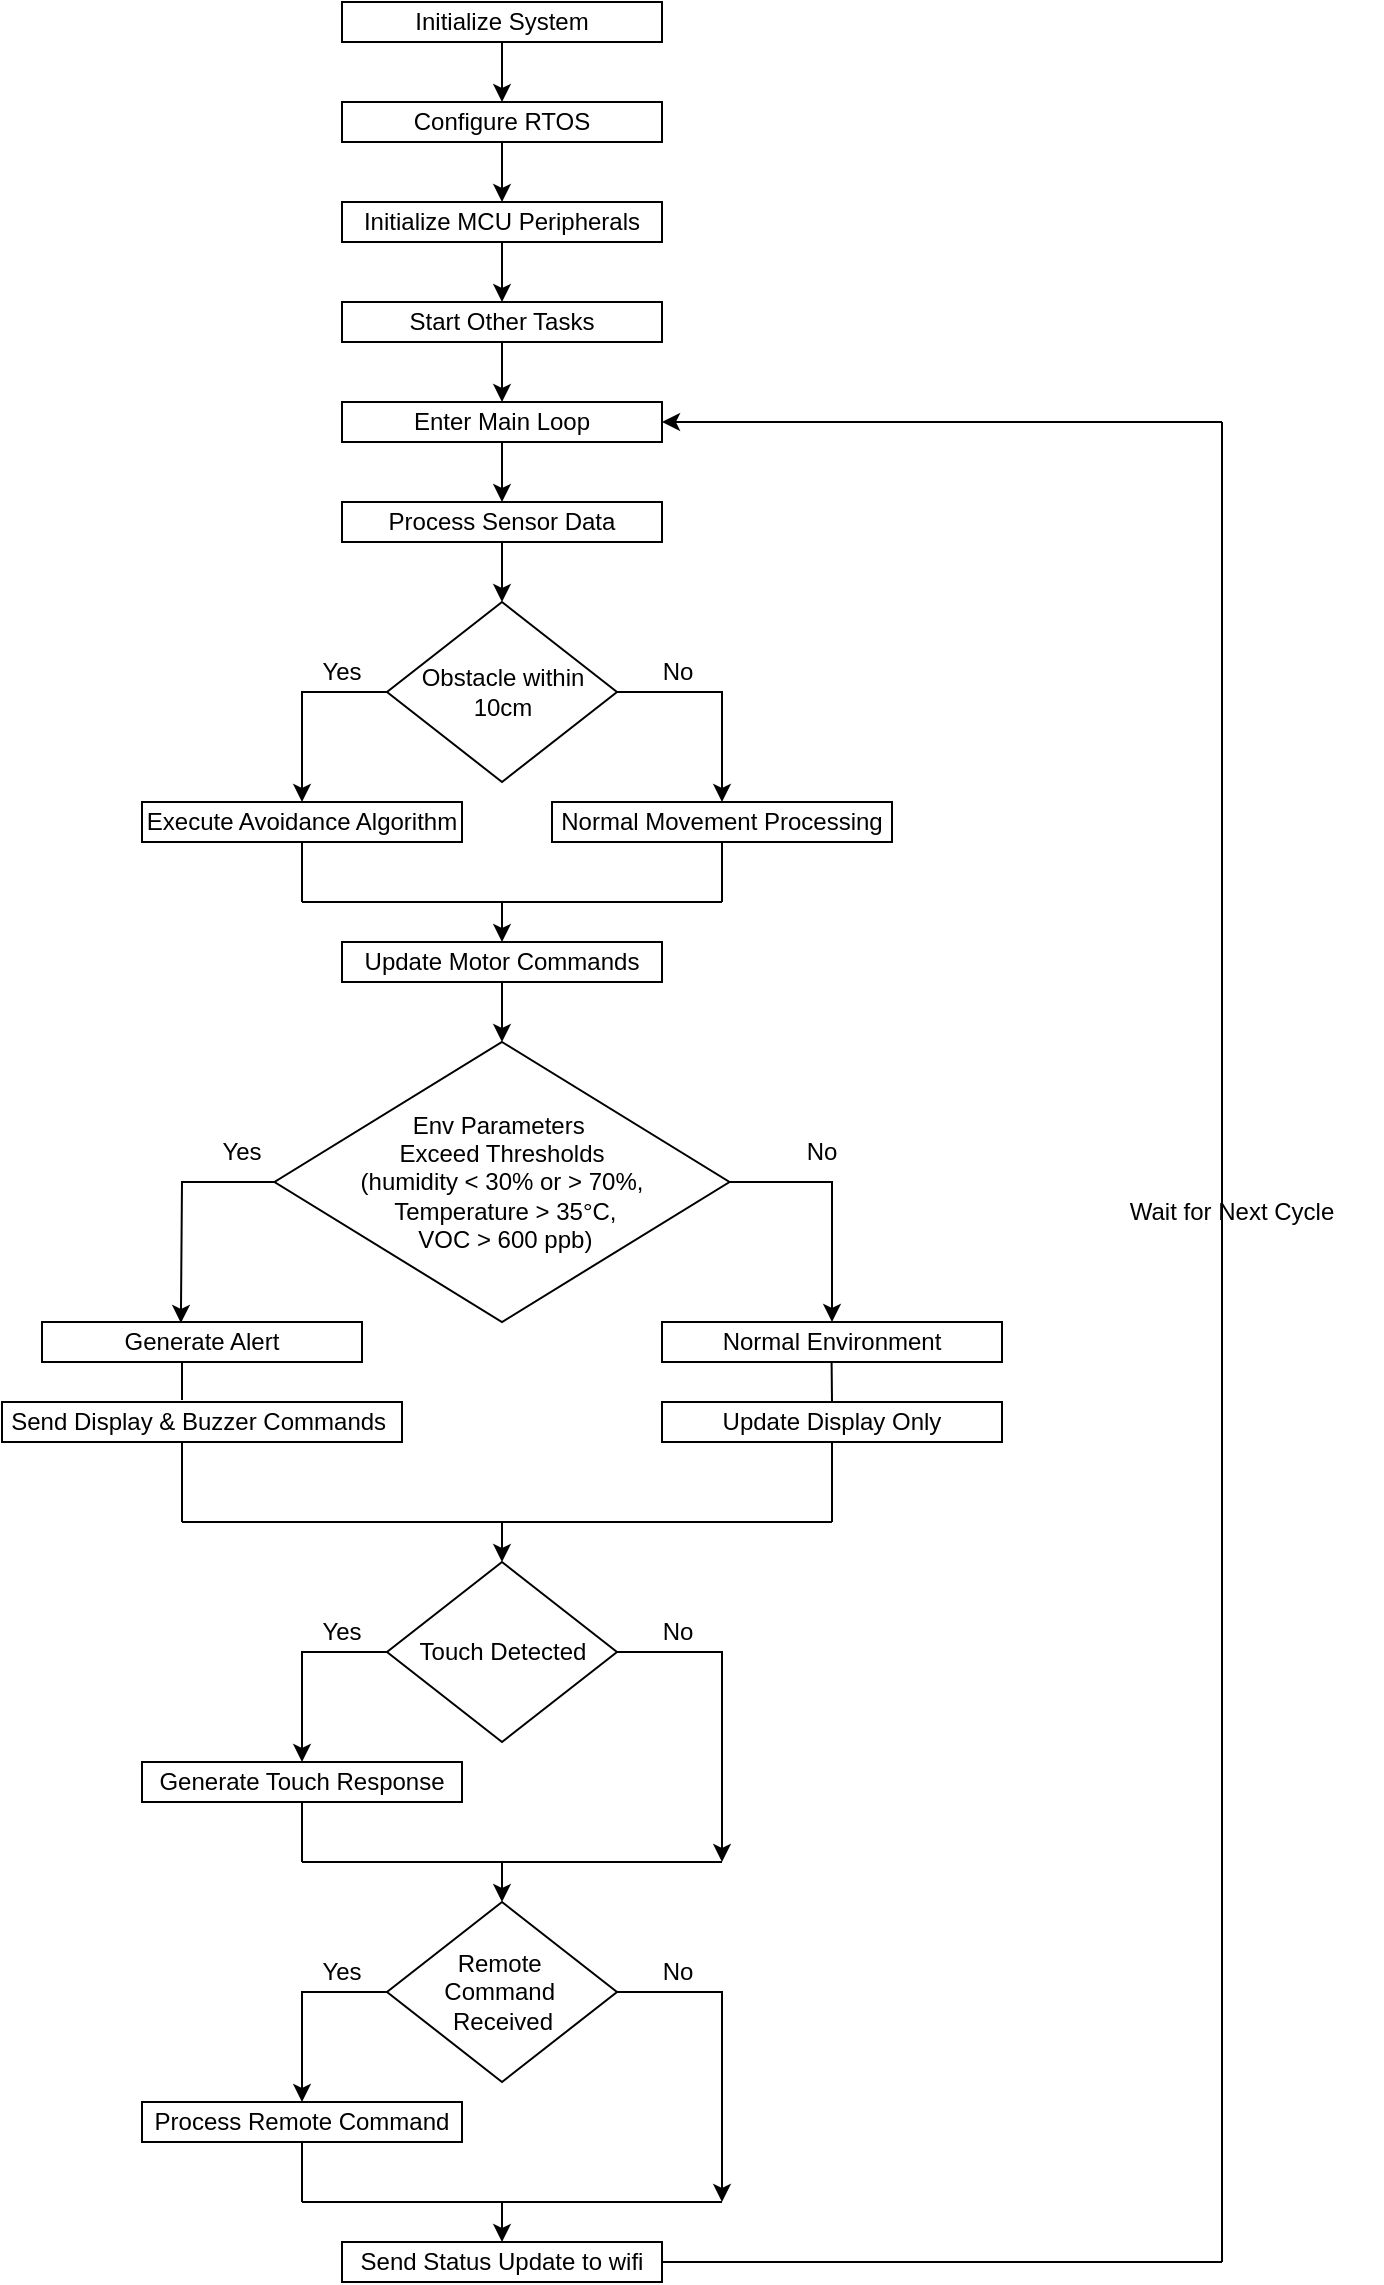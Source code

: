 <mxfile version="26.1.1">
  <diagram name="Page-1" id="9E7J-d7g6EkrMtDET_1V">
    <mxGraphModel dx="1590" dy="930" grid="1" gridSize="10" guides="1" tooltips="1" connect="1" arrows="1" fold="1" page="1" pageScale="1" pageWidth="1100" pageHeight="1700" math="0" shadow="0">
      <root>
        <mxCell id="0" />
        <mxCell id="1" parent="0" />
        <mxCell id="GVKvwJbg8GZK7_mUYSOx-1" value="Initialize System" style="rounded=0;whiteSpace=wrap;html=1;" vertex="1" parent="1">
          <mxGeometry x="320" y="30" width="160" height="20" as="geometry" />
        </mxCell>
        <mxCell id="GVKvwJbg8GZK7_mUYSOx-2" value="Configure RTOS" style="rounded=0;whiteSpace=wrap;html=1;" vertex="1" parent="1">
          <mxGeometry x="320" y="80" width="160" height="20" as="geometry" />
        </mxCell>
        <mxCell id="GVKvwJbg8GZK7_mUYSOx-3" value="Initialize MCU Peripherals" style="rounded=0;whiteSpace=wrap;html=1;" vertex="1" parent="1">
          <mxGeometry x="320" y="130" width="160" height="20" as="geometry" />
        </mxCell>
        <mxCell id="GVKvwJbg8GZK7_mUYSOx-4" value="Start Other Tasks" style="rounded=0;whiteSpace=wrap;html=1;" vertex="1" parent="1">
          <mxGeometry x="320" y="180" width="160" height="20" as="geometry" />
        </mxCell>
        <mxCell id="GVKvwJbg8GZK7_mUYSOx-5" value="Enter Main Loop" style="rounded=0;whiteSpace=wrap;html=1;" vertex="1" parent="1">
          <mxGeometry x="320" y="230" width="160" height="20" as="geometry" />
        </mxCell>
        <mxCell id="GVKvwJbg8GZK7_mUYSOx-6" value="Process Sensor Data" style="rounded=0;whiteSpace=wrap;html=1;" vertex="1" parent="1">
          <mxGeometry x="320" y="280" width="160" height="20" as="geometry" />
        </mxCell>
        <mxCell id="GVKvwJbg8GZK7_mUYSOx-7" value="Obstacle within 10cm" style="rhombus;whiteSpace=wrap;html=1;" vertex="1" parent="1">
          <mxGeometry x="342.5" y="330" width="115" height="90" as="geometry" />
        </mxCell>
        <mxCell id="GVKvwJbg8GZK7_mUYSOx-8" value="Execute Avoidance Algorithm" style="rounded=0;whiteSpace=wrap;html=1;" vertex="1" parent="1">
          <mxGeometry x="220" y="430" width="160" height="20" as="geometry" />
        </mxCell>
        <mxCell id="GVKvwJbg8GZK7_mUYSOx-9" value="Normal Movement Processing" style="rounded=0;whiteSpace=wrap;html=1;" vertex="1" parent="1">
          <mxGeometry x="425" y="430" width="170" height="20" as="geometry" />
        </mxCell>
        <mxCell id="GVKvwJbg8GZK7_mUYSOx-10" value="Update Motor Commands" style="rounded=0;whiteSpace=wrap;html=1;" vertex="1" parent="1">
          <mxGeometry x="320" y="500" width="160" height="20" as="geometry" />
        </mxCell>
        <mxCell id="GVKvwJbg8GZK7_mUYSOx-11" value="" style="endArrow=classic;html=1;rounded=0;exitX=0;exitY=0.5;exitDx=0;exitDy=0;entryX=0.5;entryY=0;entryDx=0;entryDy=0;" edge="1" parent="1" source="GVKvwJbg8GZK7_mUYSOx-7" target="GVKvwJbg8GZK7_mUYSOx-8">
          <mxGeometry width="50" height="50" relative="1" as="geometry">
            <mxPoint x="350" y="480" as="sourcePoint" />
            <mxPoint x="400" y="430" as="targetPoint" />
            <Array as="points">
              <mxPoint x="300" y="375" />
            </Array>
          </mxGeometry>
        </mxCell>
        <mxCell id="GVKvwJbg8GZK7_mUYSOx-12" value="" style="endArrow=classic;html=1;rounded=0;exitX=1;exitY=0.5;exitDx=0;exitDy=0;entryX=0.5;entryY=0;entryDx=0;entryDy=0;" edge="1" parent="1" source="GVKvwJbg8GZK7_mUYSOx-7" target="GVKvwJbg8GZK7_mUYSOx-9">
          <mxGeometry width="50" height="50" relative="1" as="geometry">
            <mxPoint x="353" y="385" as="sourcePoint" />
            <mxPoint x="310" y="440" as="targetPoint" />
            <Array as="points">
              <mxPoint x="510" y="375" />
            </Array>
          </mxGeometry>
        </mxCell>
        <mxCell id="GVKvwJbg8GZK7_mUYSOx-14" value="" style="endArrow=none;html=1;rounded=0;exitX=0.5;exitY=1;exitDx=0;exitDy=0;" edge="1" parent="1" source="GVKvwJbg8GZK7_mUYSOx-8">
          <mxGeometry width="50" height="50" relative="1" as="geometry">
            <mxPoint x="350" y="480" as="sourcePoint" />
            <mxPoint x="300" y="480" as="targetPoint" />
          </mxGeometry>
        </mxCell>
        <mxCell id="GVKvwJbg8GZK7_mUYSOx-15" value="" style="endArrow=none;html=1;rounded=0;exitX=0.5;exitY=1;exitDx=0;exitDy=0;" edge="1" parent="1" source="GVKvwJbg8GZK7_mUYSOx-9">
          <mxGeometry width="50" height="50" relative="1" as="geometry">
            <mxPoint x="310" y="460" as="sourcePoint" />
            <mxPoint x="510" y="480" as="targetPoint" />
          </mxGeometry>
        </mxCell>
        <mxCell id="GVKvwJbg8GZK7_mUYSOx-16" value="" style="endArrow=none;html=1;rounded=0;" edge="1" parent="1">
          <mxGeometry width="50" height="50" relative="1" as="geometry">
            <mxPoint x="300" y="480" as="sourcePoint" />
            <mxPoint x="510" y="480" as="targetPoint" />
          </mxGeometry>
        </mxCell>
        <mxCell id="GVKvwJbg8GZK7_mUYSOx-17" value="" style="endArrow=classic;html=1;rounded=0;entryX=0.5;entryY=0;entryDx=0;entryDy=0;" edge="1" parent="1" target="GVKvwJbg8GZK7_mUYSOx-10">
          <mxGeometry width="50" height="50" relative="1" as="geometry">
            <mxPoint x="400" y="480" as="sourcePoint" />
            <mxPoint x="400" y="430" as="targetPoint" />
          </mxGeometry>
        </mxCell>
        <mxCell id="GVKvwJbg8GZK7_mUYSOx-18" value="Yes" style="text;html=1;align=center;verticalAlign=middle;whiteSpace=wrap;rounded=0;" vertex="1" parent="1">
          <mxGeometry x="290" y="350" width="60" height="30" as="geometry" />
        </mxCell>
        <mxCell id="GVKvwJbg8GZK7_mUYSOx-19" value="No" style="text;html=1;align=center;verticalAlign=middle;whiteSpace=wrap;rounded=0;" vertex="1" parent="1">
          <mxGeometry x="457.5" y="350" width="60" height="30" as="geometry" />
        </mxCell>
        <mxCell id="GVKvwJbg8GZK7_mUYSOx-20" value="Env Parameters&amp;nbsp;&lt;div&gt;Exceed Thresholds&lt;div&gt;(humidity &amp;lt; 30% or &amp;gt; 70%,&lt;/div&gt;&lt;div&gt;&amp;nbsp;Temperature &amp;gt; 35°C,&lt;/div&gt;&lt;div&gt;&amp;nbsp;VOC &amp;gt; 600 ppb)&lt;/div&gt;&lt;/div&gt;" style="rhombus;whiteSpace=wrap;html=1;" vertex="1" parent="1">
          <mxGeometry x="286.25" y="550" width="227.5" height="140" as="geometry" />
        </mxCell>
        <mxCell id="GVKvwJbg8GZK7_mUYSOx-21" value="Generate Alert" style="rounded=0;whiteSpace=wrap;html=1;" vertex="1" parent="1">
          <mxGeometry x="170" y="690" width="160" height="20" as="geometry" />
        </mxCell>
        <mxCell id="GVKvwJbg8GZK7_mUYSOx-22" value="Normal Environment" style="rounded=0;whiteSpace=wrap;html=1;" vertex="1" parent="1">
          <mxGeometry x="480" y="690" width="170" height="20" as="geometry" />
        </mxCell>
        <mxCell id="GVKvwJbg8GZK7_mUYSOx-26" value="" style="endArrow=none;html=1;rounded=0;" edge="1" parent="1">
          <mxGeometry width="50" height="50" relative="1" as="geometry">
            <mxPoint x="240" y="710" as="sourcePoint" />
            <mxPoint x="240" y="729" as="targetPoint" />
          </mxGeometry>
        </mxCell>
        <mxCell id="GVKvwJbg8GZK7_mUYSOx-28" value="" style="endArrow=none;html=1;rounded=0;" edge="1" parent="1">
          <mxGeometry width="50" height="50" relative="1" as="geometry">
            <mxPoint x="240" y="790" as="sourcePoint" />
            <mxPoint x="565" y="790" as="targetPoint" />
          </mxGeometry>
        </mxCell>
        <mxCell id="GVKvwJbg8GZK7_mUYSOx-29" value="" style="endArrow=classic;html=1;rounded=0;entryX=0.5;entryY=0;entryDx=0;entryDy=0;" edge="1" parent="1">
          <mxGeometry width="50" height="50" relative="1" as="geometry">
            <mxPoint x="400" y="790" as="sourcePoint" />
            <mxPoint x="400" y="810" as="targetPoint" />
          </mxGeometry>
        </mxCell>
        <mxCell id="GVKvwJbg8GZK7_mUYSOx-30" value="Yes" style="text;html=1;align=center;verticalAlign=middle;whiteSpace=wrap;rounded=0;" vertex="1" parent="1">
          <mxGeometry x="240" y="590" width="60" height="30" as="geometry" />
        </mxCell>
        <mxCell id="GVKvwJbg8GZK7_mUYSOx-31" value="No" style="text;html=1;align=center;verticalAlign=middle;whiteSpace=wrap;rounded=0;" vertex="1" parent="1">
          <mxGeometry x="530" y="590" width="60" height="30" as="geometry" />
        </mxCell>
        <mxCell id="GVKvwJbg8GZK7_mUYSOx-33" value="" style="endArrow=classic;html=1;rounded=0;exitX=0;exitY=0.5;exitDx=0;exitDy=0;entryX=0.434;entryY=0.025;entryDx=0;entryDy=0;entryPerimeter=0;" edge="1" parent="1" source="GVKvwJbg8GZK7_mUYSOx-20" target="GVKvwJbg8GZK7_mUYSOx-21">
          <mxGeometry width="50" height="50" relative="1" as="geometry">
            <mxPoint x="350" y="680" as="sourcePoint" />
            <mxPoint x="400" y="630" as="targetPoint" />
            <Array as="points">
              <mxPoint x="240" y="620" />
            </Array>
          </mxGeometry>
        </mxCell>
        <mxCell id="GVKvwJbg8GZK7_mUYSOx-34" value="" style="endArrow=classic;html=1;rounded=0;entryX=0.5;entryY=0;entryDx=0;entryDy=0;exitX=1;exitY=0.5;exitDx=0;exitDy=0;" edge="1" parent="1" source="GVKvwJbg8GZK7_mUYSOx-20" target="GVKvwJbg8GZK7_mUYSOx-22">
          <mxGeometry width="50" height="50" relative="1" as="geometry">
            <mxPoint x="350" y="740" as="sourcePoint" />
            <mxPoint x="400" y="690" as="targetPoint" />
            <Array as="points">
              <mxPoint x="565" y="620" />
            </Array>
          </mxGeometry>
        </mxCell>
        <mxCell id="GVKvwJbg8GZK7_mUYSOx-35" value="Send Display &amp;amp; Buzzer Commands&amp;nbsp;" style="rounded=0;whiteSpace=wrap;html=1;" vertex="1" parent="1">
          <mxGeometry x="150" y="730" width="200" height="20" as="geometry" />
        </mxCell>
        <mxCell id="GVKvwJbg8GZK7_mUYSOx-37" value="Update Display Only" style="rounded=0;whiteSpace=wrap;html=1;" vertex="1" parent="1">
          <mxGeometry x="480" y="730" width="170" height="20" as="geometry" />
        </mxCell>
        <mxCell id="GVKvwJbg8GZK7_mUYSOx-38" value="" style="endArrow=none;html=1;rounded=0;entryX=0.5;entryY=0;entryDx=0;entryDy=0;" edge="1" parent="1" target="GVKvwJbg8GZK7_mUYSOx-37">
          <mxGeometry width="50" height="50" relative="1" as="geometry">
            <mxPoint x="564.8" y="710" as="sourcePoint" />
            <mxPoint x="564.8" y="729" as="targetPoint" />
          </mxGeometry>
        </mxCell>
        <mxCell id="GVKvwJbg8GZK7_mUYSOx-39" value="" style="endArrow=none;html=1;rounded=0;" edge="1" parent="1">
          <mxGeometry width="50" height="50" relative="1" as="geometry">
            <mxPoint x="240" y="790" as="sourcePoint" />
            <mxPoint x="240" y="750" as="targetPoint" />
          </mxGeometry>
        </mxCell>
        <mxCell id="GVKvwJbg8GZK7_mUYSOx-41" value="" style="endArrow=none;html=1;rounded=0;entryX=0.5;entryY=1;entryDx=0;entryDy=0;" edge="1" parent="1" target="GVKvwJbg8GZK7_mUYSOx-37">
          <mxGeometry width="50" height="50" relative="1" as="geometry">
            <mxPoint x="565" y="790" as="sourcePoint" />
            <mxPoint x="600" y="730" as="targetPoint" />
          </mxGeometry>
        </mxCell>
        <mxCell id="GVKvwJbg8GZK7_mUYSOx-42" value="Touch Detected" style="rhombus;whiteSpace=wrap;html=1;" vertex="1" parent="1">
          <mxGeometry x="342.5" y="810" width="115" height="90" as="geometry" />
        </mxCell>
        <mxCell id="GVKvwJbg8GZK7_mUYSOx-43" value="Generate Touch Response" style="rounded=0;whiteSpace=wrap;html=1;" vertex="1" parent="1">
          <mxGeometry x="220" y="910" width="160" height="20" as="geometry" />
        </mxCell>
        <mxCell id="GVKvwJbg8GZK7_mUYSOx-46" value="" style="endArrow=classic;html=1;rounded=0;exitX=0;exitY=0.5;exitDx=0;exitDy=0;entryX=0.5;entryY=0;entryDx=0;entryDy=0;" edge="1" parent="1" source="GVKvwJbg8GZK7_mUYSOx-42" target="GVKvwJbg8GZK7_mUYSOx-43">
          <mxGeometry width="50" height="50" relative="1" as="geometry">
            <mxPoint x="350" y="960" as="sourcePoint" />
            <mxPoint x="400" y="910" as="targetPoint" />
            <Array as="points">
              <mxPoint x="300" y="855" />
            </Array>
          </mxGeometry>
        </mxCell>
        <mxCell id="GVKvwJbg8GZK7_mUYSOx-47" value="" style="endArrow=classic;html=1;rounded=0;exitX=1;exitY=0.5;exitDx=0;exitDy=0;" edge="1" parent="1" source="GVKvwJbg8GZK7_mUYSOx-42">
          <mxGeometry width="50" height="50" relative="1" as="geometry">
            <mxPoint x="353" y="865" as="sourcePoint" />
            <mxPoint x="510" y="960" as="targetPoint" />
            <Array as="points">
              <mxPoint x="510" y="855" />
            </Array>
          </mxGeometry>
        </mxCell>
        <mxCell id="GVKvwJbg8GZK7_mUYSOx-48" value="" style="endArrow=none;html=1;rounded=0;exitX=0.5;exitY=1;exitDx=0;exitDy=0;" edge="1" parent="1" source="GVKvwJbg8GZK7_mUYSOx-43">
          <mxGeometry width="50" height="50" relative="1" as="geometry">
            <mxPoint x="350" y="960" as="sourcePoint" />
            <mxPoint x="300" y="960" as="targetPoint" />
          </mxGeometry>
        </mxCell>
        <mxCell id="GVKvwJbg8GZK7_mUYSOx-50" value="" style="endArrow=none;html=1;rounded=0;" edge="1" parent="1">
          <mxGeometry width="50" height="50" relative="1" as="geometry">
            <mxPoint x="300" y="960" as="sourcePoint" />
            <mxPoint x="510" y="960" as="targetPoint" />
          </mxGeometry>
        </mxCell>
        <mxCell id="GVKvwJbg8GZK7_mUYSOx-51" value="" style="endArrow=classic;html=1;rounded=0;entryX=0.5;entryY=0;entryDx=0;entryDy=0;" edge="1" parent="1">
          <mxGeometry width="50" height="50" relative="1" as="geometry">
            <mxPoint x="400" y="960" as="sourcePoint" />
            <mxPoint x="400" y="980" as="targetPoint" />
          </mxGeometry>
        </mxCell>
        <mxCell id="GVKvwJbg8GZK7_mUYSOx-52" value="Yes" style="text;html=1;align=center;verticalAlign=middle;whiteSpace=wrap;rounded=0;" vertex="1" parent="1">
          <mxGeometry x="290" y="830" width="60" height="30" as="geometry" />
        </mxCell>
        <mxCell id="GVKvwJbg8GZK7_mUYSOx-53" value="No" style="text;html=1;align=center;verticalAlign=middle;whiteSpace=wrap;rounded=0;" vertex="1" parent="1">
          <mxGeometry x="457.5" y="830" width="60" height="30" as="geometry" />
        </mxCell>
        <mxCell id="GVKvwJbg8GZK7_mUYSOx-65" value="Remote&amp;nbsp;&lt;div&gt;Command&amp;nbsp;&lt;div&gt;Received&lt;/div&gt;&lt;/div&gt;" style="rhombus;whiteSpace=wrap;html=1;" vertex="1" parent="1">
          <mxGeometry x="342.5" y="980" width="115" height="90" as="geometry" />
        </mxCell>
        <mxCell id="GVKvwJbg8GZK7_mUYSOx-66" value="Process Remote Command" style="rounded=0;whiteSpace=wrap;html=1;" vertex="1" parent="1">
          <mxGeometry x="220" y="1080" width="160" height="20" as="geometry" />
        </mxCell>
        <mxCell id="GVKvwJbg8GZK7_mUYSOx-68" value="Send Status Update to wifi" style="rounded=0;whiteSpace=wrap;html=1;" vertex="1" parent="1">
          <mxGeometry x="320" y="1150" width="160" height="20" as="geometry" />
        </mxCell>
        <mxCell id="GVKvwJbg8GZK7_mUYSOx-69" value="" style="endArrow=classic;html=1;rounded=0;exitX=0;exitY=0.5;exitDx=0;exitDy=0;entryX=0.5;entryY=0;entryDx=0;entryDy=0;" edge="1" parent="1" source="GVKvwJbg8GZK7_mUYSOx-65" target="GVKvwJbg8GZK7_mUYSOx-66">
          <mxGeometry width="50" height="50" relative="1" as="geometry">
            <mxPoint x="350" y="1130" as="sourcePoint" />
            <mxPoint x="400" y="1080" as="targetPoint" />
            <Array as="points">
              <mxPoint x="300" y="1025" />
            </Array>
          </mxGeometry>
        </mxCell>
        <mxCell id="GVKvwJbg8GZK7_mUYSOx-70" value="" style="endArrow=classic;html=1;rounded=0;exitX=1;exitY=0.5;exitDx=0;exitDy=0;" edge="1" parent="1" source="GVKvwJbg8GZK7_mUYSOx-65">
          <mxGeometry width="50" height="50" relative="1" as="geometry">
            <mxPoint x="353" y="1035" as="sourcePoint" />
            <mxPoint x="510" y="1130" as="targetPoint" />
            <Array as="points">
              <mxPoint x="510" y="1025" />
            </Array>
          </mxGeometry>
        </mxCell>
        <mxCell id="GVKvwJbg8GZK7_mUYSOx-71" value="" style="endArrow=none;html=1;rounded=0;exitX=0.5;exitY=1;exitDx=0;exitDy=0;" edge="1" parent="1" source="GVKvwJbg8GZK7_mUYSOx-66">
          <mxGeometry width="50" height="50" relative="1" as="geometry">
            <mxPoint x="350" y="1130" as="sourcePoint" />
            <mxPoint x="300" y="1130" as="targetPoint" />
          </mxGeometry>
        </mxCell>
        <mxCell id="GVKvwJbg8GZK7_mUYSOx-73" value="" style="endArrow=none;html=1;rounded=0;" edge="1" parent="1">
          <mxGeometry width="50" height="50" relative="1" as="geometry">
            <mxPoint x="300" y="1130" as="sourcePoint" />
            <mxPoint x="510" y="1130" as="targetPoint" />
          </mxGeometry>
        </mxCell>
        <mxCell id="GVKvwJbg8GZK7_mUYSOx-74" value="" style="endArrow=classic;html=1;rounded=0;entryX=0.5;entryY=0;entryDx=0;entryDy=0;" edge="1" parent="1" target="GVKvwJbg8GZK7_mUYSOx-68">
          <mxGeometry width="50" height="50" relative="1" as="geometry">
            <mxPoint x="400" y="1130" as="sourcePoint" />
            <mxPoint x="400" y="1080" as="targetPoint" />
          </mxGeometry>
        </mxCell>
        <mxCell id="GVKvwJbg8GZK7_mUYSOx-75" value="Yes" style="text;html=1;align=center;verticalAlign=middle;whiteSpace=wrap;rounded=0;" vertex="1" parent="1">
          <mxGeometry x="290" y="1000" width="60" height="30" as="geometry" />
        </mxCell>
        <mxCell id="GVKvwJbg8GZK7_mUYSOx-76" value="No" style="text;html=1;align=center;verticalAlign=middle;whiteSpace=wrap;rounded=0;" vertex="1" parent="1">
          <mxGeometry x="457.5" y="1000" width="60" height="30" as="geometry" />
        </mxCell>
        <mxCell id="GVKvwJbg8GZK7_mUYSOx-78" value="" style="endArrow=none;html=1;rounded=0;exitX=1;exitY=0.5;exitDx=0;exitDy=0;" edge="1" parent="1" source="GVKvwJbg8GZK7_mUYSOx-68">
          <mxGeometry width="50" height="50" relative="1" as="geometry">
            <mxPoint x="460" y="1170" as="sourcePoint" />
            <mxPoint x="760" y="1160" as="targetPoint" />
          </mxGeometry>
        </mxCell>
        <mxCell id="GVKvwJbg8GZK7_mUYSOx-79" value="" style="endArrow=none;html=1;rounded=0;" edge="1" parent="1">
          <mxGeometry width="50" height="50" relative="1" as="geometry">
            <mxPoint x="760" y="1160" as="sourcePoint" />
            <mxPoint x="760" y="240" as="targetPoint" />
          </mxGeometry>
        </mxCell>
        <mxCell id="GVKvwJbg8GZK7_mUYSOx-80" value="" style="endArrow=classic;html=1;rounded=0;entryX=1;entryY=0.5;entryDx=0;entryDy=0;" edge="1" parent="1" target="GVKvwJbg8GZK7_mUYSOx-5">
          <mxGeometry width="50" height="50" relative="1" as="geometry">
            <mxPoint x="760" y="240" as="sourcePoint" />
            <mxPoint x="430" y="300" as="targetPoint" />
          </mxGeometry>
        </mxCell>
        <mxCell id="GVKvwJbg8GZK7_mUYSOx-81" value="Wait for Next Cycle" style="text;html=1;align=center;verticalAlign=middle;whiteSpace=wrap;rounded=0;" vertex="1" parent="1">
          <mxGeometry x="690" y="620" width="150" height="30" as="geometry" />
        </mxCell>
        <mxCell id="GVKvwJbg8GZK7_mUYSOx-82" value="" style="endArrow=classic;html=1;rounded=0;exitX=0.5;exitY=1;exitDx=0;exitDy=0;entryX=0.5;entryY=0;entryDx=0;entryDy=0;" edge="1" parent="1" source="GVKvwJbg8GZK7_mUYSOx-1" target="GVKvwJbg8GZK7_mUYSOx-2">
          <mxGeometry width="50" height="50" relative="1" as="geometry">
            <mxPoint x="310" y="190" as="sourcePoint" />
            <mxPoint x="360" y="140" as="targetPoint" />
          </mxGeometry>
        </mxCell>
        <mxCell id="GVKvwJbg8GZK7_mUYSOx-83" value="" style="endArrow=classic;html=1;rounded=0;exitX=0.5;exitY=1;exitDx=0;exitDy=0;" edge="1" parent="1" source="GVKvwJbg8GZK7_mUYSOx-2" target="GVKvwJbg8GZK7_mUYSOx-3">
          <mxGeometry width="50" height="50" relative="1" as="geometry">
            <mxPoint x="410" y="60" as="sourcePoint" />
            <mxPoint x="410" y="90" as="targetPoint" />
          </mxGeometry>
        </mxCell>
        <mxCell id="GVKvwJbg8GZK7_mUYSOx-84" value="" style="endArrow=classic;html=1;rounded=0;exitX=0.5;exitY=1;exitDx=0;exitDy=0;entryX=0.5;entryY=0;entryDx=0;entryDy=0;" edge="1" parent="1" source="GVKvwJbg8GZK7_mUYSOx-3" target="GVKvwJbg8GZK7_mUYSOx-4">
          <mxGeometry width="50" height="50" relative="1" as="geometry">
            <mxPoint x="410" y="110" as="sourcePoint" />
            <mxPoint x="410" y="140" as="targetPoint" />
          </mxGeometry>
        </mxCell>
        <mxCell id="GVKvwJbg8GZK7_mUYSOx-85" value="" style="endArrow=classic;html=1;rounded=0;exitX=0.5;exitY=1;exitDx=0;exitDy=0;entryX=0.5;entryY=0;entryDx=0;entryDy=0;" edge="1" parent="1" source="GVKvwJbg8GZK7_mUYSOx-4" target="GVKvwJbg8GZK7_mUYSOx-5">
          <mxGeometry width="50" height="50" relative="1" as="geometry">
            <mxPoint x="410" y="160" as="sourcePoint" />
            <mxPoint x="410" y="190" as="targetPoint" />
          </mxGeometry>
        </mxCell>
        <mxCell id="GVKvwJbg8GZK7_mUYSOx-86" value="" style="endArrow=classic;html=1;rounded=0;exitX=0.5;exitY=1;exitDx=0;exitDy=0;entryX=0.5;entryY=0;entryDx=0;entryDy=0;" edge="1" parent="1" source="GVKvwJbg8GZK7_mUYSOx-5" target="GVKvwJbg8GZK7_mUYSOx-6">
          <mxGeometry width="50" height="50" relative="1" as="geometry">
            <mxPoint x="410" y="210" as="sourcePoint" />
            <mxPoint x="410" y="240" as="targetPoint" />
          </mxGeometry>
        </mxCell>
        <mxCell id="GVKvwJbg8GZK7_mUYSOx-87" value="" style="endArrow=classic;html=1;rounded=0;exitX=0.5;exitY=1;exitDx=0;exitDy=0;entryX=0.5;entryY=0;entryDx=0;entryDy=0;" edge="1" parent="1" source="GVKvwJbg8GZK7_mUYSOx-6" target="GVKvwJbg8GZK7_mUYSOx-7">
          <mxGeometry width="50" height="50" relative="1" as="geometry">
            <mxPoint x="410" y="260" as="sourcePoint" />
            <mxPoint x="410" y="290" as="targetPoint" />
          </mxGeometry>
        </mxCell>
        <mxCell id="GVKvwJbg8GZK7_mUYSOx-88" value="" style="endArrow=classic;html=1;rounded=0;entryX=0.5;entryY=0;entryDx=0;entryDy=0;exitX=0.5;exitY=1;exitDx=0;exitDy=0;" edge="1" parent="1" source="GVKvwJbg8GZK7_mUYSOx-10" target="GVKvwJbg8GZK7_mUYSOx-20">
          <mxGeometry width="50" height="50" relative="1" as="geometry">
            <mxPoint x="410" y="490" as="sourcePoint" />
            <mxPoint x="410" y="510" as="targetPoint" />
          </mxGeometry>
        </mxCell>
      </root>
    </mxGraphModel>
  </diagram>
</mxfile>
